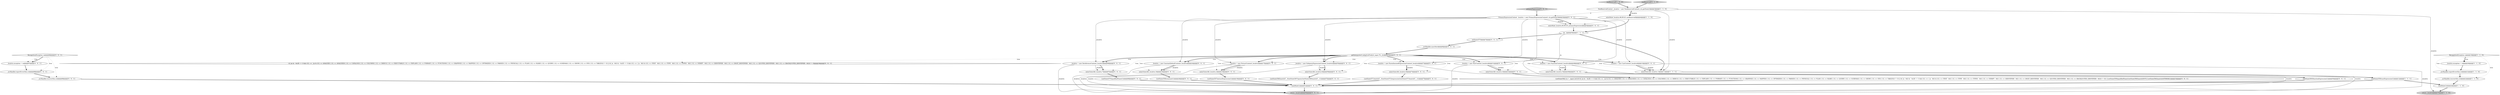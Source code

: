 digraph {
40 [style = filled, label = "{setState(571)match(T__0)setState(572)expression()setState(573)match(T__1)}@@@75@@@['0', '0', '1']", fillcolor = white, shape = ellipse image = "AAA0AAABBB3BBB"];
1 [style = filled, label = "_localctx.exception = re@@@20@@@['1', '1', '0']", fillcolor = white, shape = ellipse image = "AAA0AAABBB1BBB"];
11 [style = filled, label = "nonReserved['1', '0', '0']", fillcolor = lightgray, shape = diamond image = "AAA0AAABBB1BBB"];
19 [style = filled, label = "{setState(566)match(T__0)setState(567)query()setState(568)match(T__1)}@@@57@@@['0', '0', '1']", fillcolor = white, shape = ellipse image = "AAA0AAABBB3BBB"];
25 [style = filled, label = "_errHandler.recover(this,re)@@@89@@@['0', '0', '1']", fillcolor = white, shape = ellipse image = "AAA0AAABBB3BBB"];
36 [style = filled, label = "{setState(558)constant()}@@@26@@@['0', '0', '1']", fillcolor = white, shape = ellipse image = "AAA0AAABBB3BBB"];
12 [style = filled, label = "nonReserved['0', '1', '0']", fillcolor = lightgray, shape = diamond image = "AAA0AAABBB2BBB"];
15 [style = filled, label = "RecognitionException re@@@86@@@['0', '0', '1']", fillcolor = white, shape = diamond image = "AAA0AAABBB3BBB"];
47 [style = filled, label = "enterOuterAlt(_localctx,3)@@@25@@@['0', '0', '1']", fillcolor = white, shape = ellipse image = "AAA0AAABBB3BBB"];
31 [style = filled, label = "{setState(562)_la = _input.LA(1)if ((((_la) & ~0x3f) == 0 && ((1L << _la) & ((1L << ANALYZE) | (1L << ANALYZED) | (1L << CATALOGS) | (1L << COLUMNS) | (1L << DEBUG) | (1L << EXECUTABLE) | (1L << EXPLAIN) | (1L << FORMAT) | (1L << FUNCTIONS) | (1L << GRAPHVIZ) | (1L << MAPPED) | (1L << OPTIMIZED) | (1L << PARSED) | (1L << PHYSICAL) | (1L << PLAN) | (1L << RLIKE) | (1L << QUERY) | (1L << SCHEMAS) | (1L << SHOW) | (1L << SYS) | (1L << TABLES))) != 0) || ((((_la - 64)) & ~0x3f) == 0 && ((1L << (_la - 64)) & ((1L << (TEXT - 64)) | (1L << (TYPE - 64)) | (1L << (TYPES - 64)) | (1L << (VERIFY - 64)) | (1L << (IDENTIFIER - 64)) | (1L << (DIGIT_IDENTIFIER - 64)) | (1L << (QUOTED_IDENTIFIER - 64)) | (1L << (BACKQUOTED_IDENTIFIER - 64)))) != 0)) {{setState(559)qualifiedName()setState(560)match(DOT)}}setState(564)match(ASTERISK)}@@@33@@@['0', '0', '1']", fillcolor = white, shape = ellipse image = "AAA0AAABBB3BBB"];
39 [style = filled, label = "_localctx = new ExtractContext(_localctx)@@@17@@@['0', '0', '1']", fillcolor = white, shape = ellipse image = "AAA0AAABBB3BBB"];
44 [style = filled, label = "_localctx = new DereferenceContext(_localctx)@@@66@@@['0', '0', '1']", fillcolor = white, shape = ellipse image = "AAA0AAABBB3BBB"];
43 [style = filled, label = "_localctx = new CastContext(_localctx)@@@10@@@['0', '0', '1']", fillcolor = white, shape = ellipse image = "AAA0AAABBB3BBB"];
23 [style = filled, label = "enterOuterAlt(_localctx,6)@@@56@@@['0', '0', '1']", fillcolor = white, shape = ellipse image = "AAA0AAABBB3BBB"];
41 [style = filled, label = "{setState(557)extractExpression()}@@@19@@@['0', '0', '1']", fillcolor = white, shape = ellipse image = "AAA0AAABBB3BBB"];
16 [style = filled, label = "primaryExpression['0', '0', '1']", fillcolor = lightgray, shape = diamond image = "AAA0AAABBB3BBB"];
21 [style = filled, label = "enterOuterAlt(_localctx,4)@@@32@@@['0', '0', '1']", fillcolor = white, shape = ellipse image = "AAA0AAABBB3BBB"];
28 [style = filled, label = "return _localctx@@@94@@@['0', '0', '1']", fillcolor = lightgray, shape = ellipse image = "AAA0AAABBB3BBB"];
37 [style = filled, label = "_localctx = new SubqueryExpressionContext(_localctx)@@@55@@@['0', '0', '1']", fillcolor = white, shape = ellipse image = "AAA0AAABBB3BBB"];
0 [style = filled, label = "NonReservedContext _localctx = new NonReservedContext(_ctx,getState())@@@3@@@['1', '1', '0']", fillcolor = white, shape = ellipse image = "AAA0AAABBB1BBB"];
10 [style = filled, label = "return _localctx@@@27@@@['1', '1', '0']", fillcolor = lightgray, shape = ellipse image = "AAA0AAABBB1BBB"];
34 [style = filled, label = "{setState(565)functionExpression()}@@@50@@@['0', '0', '1']", fillcolor = white, shape = ellipse image = "AAA0AAABBB3BBB"];
18 [style = filled, label = "PrimaryExpressionContext _localctx = new PrimaryExpressionContext(_ctx,getState())@@@3@@@['0', '0', '1']", fillcolor = white, shape = ellipse image = "AAA0AAABBB3BBB"];
32 [style = filled, label = "enterOuterAlt(_localctx,8)@@@74@@@['0', '0', '1']", fillcolor = white, shape = ellipse image = "AAA0AAABBB3BBB"];
24 [style = filled, label = "getInterpreter().adaptivePredict(_input,76,_ctx)@@@9@@@['0', '0', '1']", fillcolor = white, shape = diamond image = "AAA0AAABBB3BBB"];
33 [style = filled, label = "_localctx = new StarContext(_localctx)@@@31@@@['0', '0', '1']", fillcolor = white, shape = ellipse image = "AAA0AAABBB3BBB"];
14 [style = filled, label = "_errHandler.sync(this)@@@8@@@['0', '0', '1']", fillcolor = white, shape = ellipse image = "AAA0AAABBB3BBB"];
22 [style = filled, label = "setState(575)@@@7@@@['0', '0', '1']", fillcolor = white, shape = ellipse image = "AAA0AAABBB3BBB"];
42 [style = filled, label = "{exitRule()}@@@91@@@['0', '0', '1']", fillcolor = white, shape = ellipse image = "AAA0AAABBB3BBB"];
38 [style = filled, label = "_localctx.exception = re@@@87@@@['0', '0', '1']", fillcolor = white, shape = ellipse image = "AAA0AAABBB3BBB"];
20 [style = filled, label = "_localctx = new FunctionContext(_localctx)@@@48@@@['0', '0', '1']", fillcolor = white, shape = ellipse image = "AAA0AAABBB3BBB"];
30 [style = filled, label = "enterRule(_localctx,60,RULE_primaryExpression)@@@4@@@['0', '0', '1']", fillcolor = white, shape = ellipse image = "AAA0AAABBB3BBB"];
35 [style = filled, label = "_errHandler.reportError(this,re)@@@88@@@['0', '0', '1']", fillcolor = white, shape = ellipse image = "AAA0AAABBB3BBB"];
45 [style = filled, label = "enterOuterAlt(_localctx,7)@@@67@@@['0', '0', '1']", fillcolor = white, shape = ellipse image = "AAA0AAABBB3BBB"];
2 [style = filled, label = "{exitRule()}@@@24@@@['1', '1', '0']", fillcolor = white, shape = ellipse image = "AAA0AAABBB1BBB"];
9 [style = filled, label = "{setState(556)castExpression()}@@@12@@@['1', '1', '1']", fillcolor = white, shape = ellipse image = "AAA0AAABBB1BBB"];
26 [style = filled, label = "{setState(570)qualifiedName()}@@@68@@@['0', '0', '1']", fillcolor = white, shape = ellipse image = "AAA0AAABBB3BBB"];
5 [style = filled, label = "int _la@@@5@@@['1', '1', '1']", fillcolor = white, shape = ellipse image = "AAA0AAABBB1BBB"];
7 [style = filled, label = "_errHandler.recover(this,re)@@@22@@@['1', '1', '0']", fillcolor = white, shape = ellipse image = "AAA0AAABBB1BBB"];
46 [style = filled, label = "_localctx = new ConstantDefaultContext(_localctx)@@@24@@@['0', '0', '1']", fillcolor = white, shape = ellipse image = "AAA0AAABBB3BBB"];
29 [style = filled, label = "_localctx = new ParenthesizedExpressionContext(_localctx)@@@73@@@['0', '0', '1']", fillcolor = white, shape = ellipse image = "AAA0AAABBB3BBB"];
6 [style = filled, label = "_errHandler.reportError(this,re)@@@21@@@['1', '1', '0']", fillcolor = white, shape = ellipse image = "AAA0AAABBB1BBB"];
4 [style = filled, label = "enterRule(_localctx,98,RULE_nonReserved)@@@4@@@['1', '1', '0']", fillcolor = white, shape = ellipse image = "AAA0AAABBB1BBB"];
27 [style = filled, label = "enterOuterAlt(_localctx,5)@@@49@@@['0', '0', '1']", fillcolor = white, shape = ellipse image = "AAA0AAABBB3BBB"];
3 [style = filled, label = "RecognitionException re@@@19@@@['1', '1', '0']", fillcolor = white, shape = diamond image = "AAA0AAABBB1BBB"];
17 [style = filled, label = "(((_la) & ~0x3f) == 0 && ((1L << _la) & ((1L << ANALYZE) | (1L << ANALYZED) | (1L << CATALOGS) | (1L << COLUMNS) | (1L << DEBUG) | (1L << EXECUTABLE) | (1L << EXPLAIN) | (1L << FORMAT) | (1L << FUNCTIONS) | (1L << GRAPHVIZ) | (1L << MAPPED) | (1L << OPTIMIZED) | (1L << PARSED) | (1L << PHYSICAL) | (1L << PLAN) | (1L << RLIKE) | (1L << QUERY) | (1L << SCHEMAS) | (1L << SHOW) | (1L << SYS) | (1L << TABLES))) != 0) || ((((_la - 64)) & ~0x3f) == 0 && ((1L << (_la - 64)) & ((1L << (TEXT - 64)) | (1L << (TYPE - 64)) | (1L << (TYPES - 64)) | (1L << (VERIFY - 64)) | (1L << (IDENTIFIER - 64)) | (1L << (DIGIT_IDENTIFIER - 64)) | (1L << (QUOTED_IDENTIFIER - 64)) | (1L << (BACKQUOTED_IDENTIFIER - 64)))) != 0)@@@36@@@['0', '0', '1']", fillcolor = white, shape = diamond image = "AAA0AAABBB3BBB"];
13 [style = filled, label = "enterOuterAlt(_localctx,2)@@@18@@@['0', '0', '1']", fillcolor = white, shape = ellipse image = "AAA0AAABBB3BBB"];
8 [style = filled, label = "enterOuterAlt(_localctx,1)@@@11@@@['1', '1', '1']", fillcolor = white, shape = ellipse image = "AAA0AAABBB1BBB"];
20->27 [style = bold, label=""];
36->42 [style = bold, label=""];
46->47 [style = bold, label=""];
0->4 [style = bold, label=""];
15->38 [style = dotted, label="true"];
24->33 [style = bold, label=""];
18->44 [style = solid, label="_localctx"];
3->1 [style = dotted, label="true"];
33->28 [style = solid, label="_localctx"];
24->47 [style = dotted, label="true"];
18->20 [style = solid, label="_localctx"];
5->31 [style = solid, label="_la"];
2->10 [style = bold, label=""];
14->24 [style = bold, label=""];
0->10 [style = solid, label="_localctx"];
3->1 [style = bold, label=""];
33->21 [style = bold, label=""];
29->32 [style = bold, label=""];
22->14 [style = bold, label=""];
3->6 [style = dotted, label="true"];
18->30 [style = solid, label="_localctx"];
38->35 [style = bold, label=""];
24->29 [style = dotted, label="true"];
25->42 [style = bold, label=""];
45->26 [style = bold, label=""];
15->25 [style = dotted, label="true"];
27->34 [style = bold, label=""];
44->45 [style = solid, label="_localctx"];
24->29 [style = bold, label=""];
24->45 [style = dotted, label="true"];
0->18 [style = dashed, label="0"];
18->33 [style = solid, label="_localctx"];
18->46 [style = solid, label="_localctx"];
20->28 [style = solid, label="_localctx"];
12->0 [style = bold, label=""];
24->37 [style = bold, label=""];
24->44 [style = bold, label=""];
34->42 [style = bold, label=""];
24->43 [style = dotted, label="true"];
18->39 [style = solid, label="_localctx"];
9->42 [style = bold, label=""];
26->42 [style = bold, label=""];
15->38 [style = bold, label=""];
24->20 [style = dotted, label="true"];
39->13 [style = bold, label=""];
47->36 [style = bold, label=""];
37->23 [style = solid, label="_localctx"];
0->8 [style = solid, label="_localctx"];
13->41 [style = bold, label=""];
24->8 [style = dotted, label="true"];
29->32 [style = solid, label="_localctx"];
24->23 [style = dotted, label="true"];
29->28 [style = solid, label="_localctx"];
5->22 [style = bold, label=""];
33->21 [style = solid, label="_localctx"];
35->25 [style = bold, label=""];
3->7 [style = dotted, label="true"];
19->42 [style = bold, label=""];
18->30 [style = bold, label=""];
7->2 [style = bold, label=""];
24->13 [style = dotted, label="true"];
40->42 [style = bold, label=""];
5->8 [style = bold, label=""];
24->39 [style = bold, label=""];
32->40 [style = bold, label=""];
42->28 [style = bold, label=""];
24->20 [style = bold, label=""];
18->37 [style = solid, label="_localctx"];
24->33 [style = dotted, label="true"];
24->37 [style = dotted, label="true"];
11->0 [style = bold, label=""];
43->28 [style = solid, label="_localctx"];
46->47 [style = solid, label="_localctx"];
15->35 [style = dotted, label="true"];
43->8 [style = solid, label="_localctx"];
24->44 [style = dotted, label="true"];
39->13 [style = solid, label="_localctx"];
46->28 [style = solid, label="_localctx"];
43->8 [style = bold, label=""];
8->9 [style = bold, label=""];
23->19 [style = bold, label=""];
16->18 [style = bold, label=""];
24->39 [style = dotted, label="true"];
4->5 [style = bold, label=""];
9->2 [style = bold, label=""];
44->45 [style = bold, label=""];
39->28 [style = solid, label="_localctx"];
24->21 [style = dotted, label="true"];
1->6 [style = bold, label=""];
4->30 [style = dashed, label="0"];
0->4 [style = solid, label="_localctx"];
31->42 [style = bold, label=""];
37->28 [style = solid, label="_localctx"];
24->46 [style = dotted, label="true"];
18->29 [style = solid, label="_localctx"];
30->5 [style = bold, label=""];
41->42 [style = bold, label=""];
18->43 [style = solid, label="_localctx"];
24->32 [style = dotted, label="true"];
24->43 [style = bold, label=""];
24->27 [style = dotted, label="true"];
44->28 [style = solid, label="_localctx"];
6->7 [style = bold, label=""];
37->23 [style = bold, label=""];
24->46 [style = bold, label=""];
24->17 [style = dotted, label="true"];
21->31 [style = bold, label=""];
20->27 [style = solid, label="_localctx"];
}
